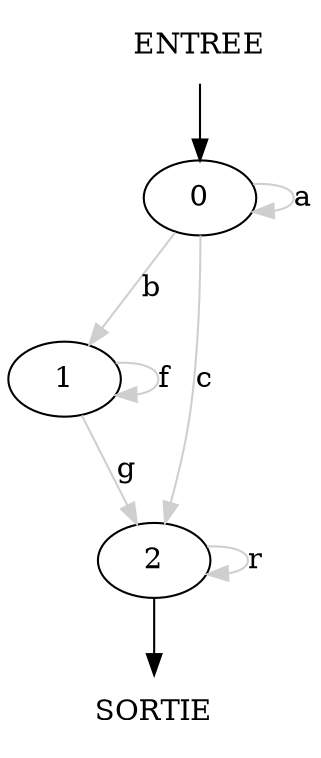 digraph test_graph{
e[ label="ENTREE" shape=none]
s[ label="SORTIE" shape=none]
0 [label="0"]
1 [label="1"]
2 [label="2"];
e -> 0  ;
0 -> 0 [label="a" color=grey81 ] 
0 -> 1 [label="b" color=grey81 ] 
0 -> 2 [label="c" color=grey81 ] 
1 -> 1 [label="f" color=grey81 ] 
1 -> 2 [label="g" color=grey81 ] 
2 -> s ;
2 -> 2 [label="r" color=grey81 ] }